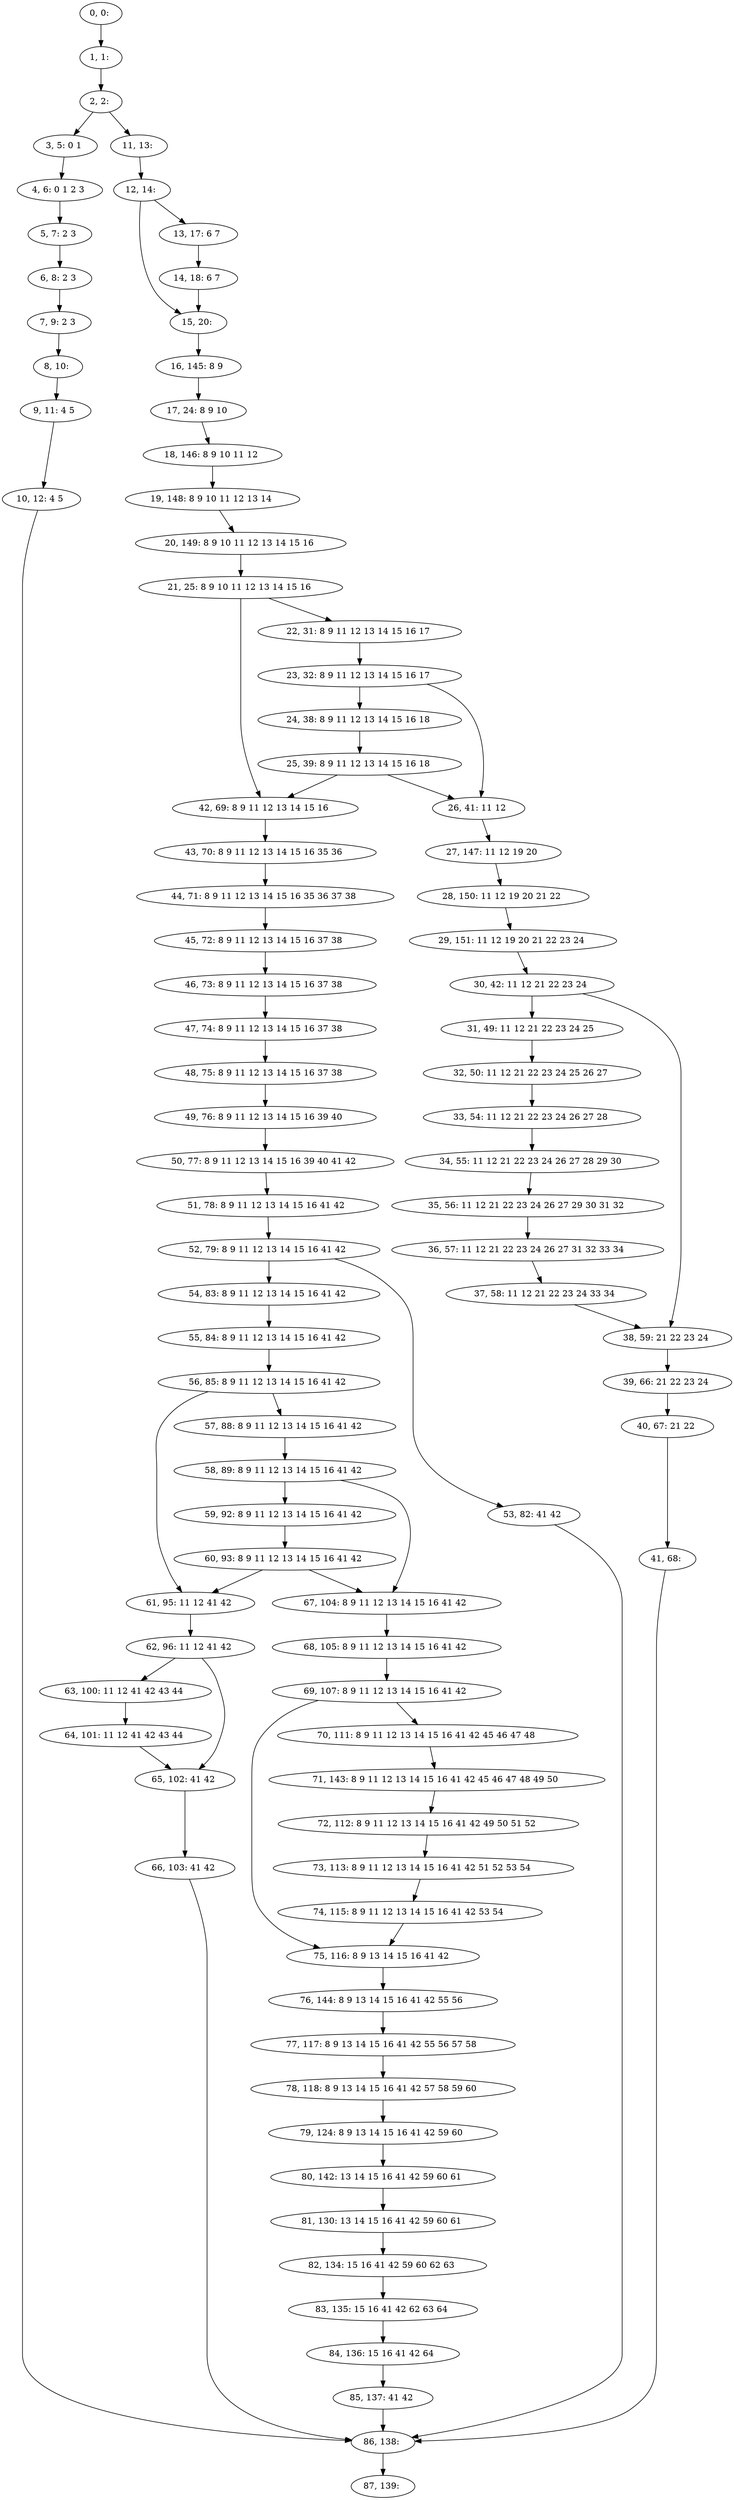 digraph G {
0[label="0, 0: "];
1[label="1, 1: "];
2[label="2, 2: "];
3[label="3, 5: 0 1 "];
4[label="4, 6: 0 1 2 3 "];
5[label="5, 7: 2 3 "];
6[label="6, 8: 2 3 "];
7[label="7, 9: 2 3 "];
8[label="8, 10: "];
9[label="9, 11: 4 5 "];
10[label="10, 12: 4 5 "];
11[label="11, 13: "];
12[label="12, 14: "];
13[label="13, 17: 6 7 "];
14[label="14, 18: 6 7 "];
15[label="15, 20: "];
16[label="16, 145: 8 9 "];
17[label="17, 24: 8 9 10 "];
18[label="18, 146: 8 9 10 11 12 "];
19[label="19, 148: 8 9 10 11 12 13 14 "];
20[label="20, 149: 8 9 10 11 12 13 14 15 16 "];
21[label="21, 25: 8 9 10 11 12 13 14 15 16 "];
22[label="22, 31: 8 9 11 12 13 14 15 16 17 "];
23[label="23, 32: 8 9 11 12 13 14 15 16 17 "];
24[label="24, 38: 8 9 11 12 13 14 15 16 18 "];
25[label="25, 39: 8 9 11 12 13 14 15 16 18 "];
26[label="26, 41: 11 12 "];
27[label="27, 147: 11 12 19 20 "];
28[label="28, 150: 11 12 19 20 21 22 "];
29[label="29, 151: 11 12 19 20 21 22 23 24 "];
30[label="30, 42: 11 12 21 22 23 24 "];
31[label="31, 49: 11 12 21 22 23 24 25 "];
32[label="32, 50: 11 12 21 22 23 24 25 26 27 "];
33[label="33, 54: 11 12 21 22 23 24 26 27 28 "];
34[label="34, 55: 11 12 21 22 23 24 26 27 28 29 30 "];
35[label="35, 56: 11 12 21 22 23 24 26 27 29 30 31 32 "];
36[label="36, 57: 11 12 21 22 23 24 26 27 31 32 33 34 "];
37[label="37, 58: 11 12 21 22 23 24 33 34 "];
38[label="38, 59: 21 22 23 24 "];
39[label="39, 66: 21 22 23 24 "];
40[label="40, 67: 21 22 "];
41[label="41, 68: "];
42[label="42, 69: 8 9 11 12 13 14 15 16 "];
43[label="43, 70: 8 9 11 12 13 14 15 16 35 36 "];
44[label="44, 71: 8 9 11 12 13 14 15 16 35 36 37 38 "];
45[label="45, 72: 8 9 11 12 13 14 15 16 37 38 "];
46[label="46, 73: 8 9 11 12 13 14 15 16 37 38 "];
47[label="47, 74: 8 9 11 12 13 14 15 16 37 38 "];
48[label="48, 75: 8 9 11 12 13 14 15 16 37 38 "];
49[label="49, 76: 8 9 11 12 13 14 15 16 39 40 "];
50[label="50, 77: 8 9 11 12 13 14 15 16 39 40 41 42 "];
51[label="51, 78: 8 9 11 12 13 14 15 16 41 42 "];
52[label="52, 79: 8 9 11 12 13 14 15 16 41 42 "];
53[label="53, 82: 41 42 "];
54[label="54, 83: 8 9 11 12 13 14 15 16 41 42 "];
55[label="55, 84: 8 9 11 12 13 14 15 16 41 42 "];
56[label="56, 85: 8 9 11 12 13 14 15 16 41 42 "];
57[label="57, 88: 8 9 11 12 13 14 15 16 41 42 "];
58[label="58, 89: 8 9 11 12 13 14 15 16 41 42 "];
59[label="59, 92: 8 9 11 12 13 14 15 16 41 42 "];
60[label="60, 93: 8 9 11 12 13 14 15 16 41 42 "];
61[label="61, 95: 11 12 41 42 "];
62[label="62, 96: 11 12 41 42 "];
63[label="63, 100: 11 12 41 42 43 44 "];
64[label="64, 101: 11 12 41 42 43 44 "];
65[label="65, 102: 41 42 "];
66[label="66, 103: 41 42 "];
67[label="67, 104: 8 9 11 12 13 14 15 16 41 42 "];
68[label="68, 105: 8 9 11 12 13 14 15 16 41 42 "];
69[label="69, 107: 8 9 11 12 13 14 15 16 41 42 "];
70[label="70, 111: 8 9 11 12 13 14 15 16 41 42 45 46 47 48 "];
71[label="71, 143: 8 9 11 12 13 14 15 16 41 42 45 46 47 48 49 50 "];
72[label="72, 112: 8 9 11 12 13 14 15 16 41 42 49 50 51 52 "];
73[label="73, 113: 8 9 11 12 13 14 15 16 41 42 51 52 53 54 "];
74[label="74, 115: 8 9 11 12 13 14 15 16 41 42 53 54 "];
75[label="75, 116: 8 9 13 14 15 16 41 42 "];
76[label="76, 144: 8 9 13 14 15 16 41 42 55 56 "];
77[label="77, 117: 8 9 13 14 15 16 41 42 55 56 57 58 "];
78[label="78, 118: 8 9 13 14 15 16 41 42 57 58 59 60 "];
79[label="79, 124: 8 9 13 14 15 16 41 42 59 60 "];
80[label="80, 142: 13 14 15 16 41 42 59 60 61 "];
81[label="81, 130: 13 14 15 16 41 42 59 60 61 "];
82[label="82, 134: 15 16 41 42 59 60 62 63 "];
83[label="83, 135: 15 16 41 42 62 63 64 "];
84[label="84, 136: 15 16 41 42 64 "];
85[label="85, 137: 41 42 "];
86[label="86, 138: "];
87[label="87, 139: "];
0->1 ;
1->2 ;
2->3 ;
2->11 ;
3->4 ;
4->5 ;
5->6 ;
6->7 ;
7->8 ;
8->9 ;
9->10 ;
10->86 ;
11->12 ;
12->13 ;
12->15 ;
13->14 ;
14->15 ;
15->16 ;
16->17 ;
17->18 ;
18->19 ;
19->20 ;
20->21 ;
21->22 ;
21->42 ;
22->23 ;
23->24 ;
23->26 ;
24->25 ;
25->26 ;
25->42 ;
26->27 ;
27->28 ;
28->29 ;
29->30 ;
30->31 ;
30->38 ;
31->32 ;
32->33 ;
33->34 ;
34->35 ;
35->36 ;
36->37 ;
37->38 ;
38->39 ;
39->40 ;
40->41 ;
41->86 ;
42->43 ;
43->44 ;
44->45 ;
45->46 ;
46->47 ;
47->48 ;
48->49 ;
49->50 ;
50->51 ;
51->52 ;
52->53 ;
52->54 ;
53->86 ;
54->55 ;
55->56 ;
56->57 ;
56->61 ;
57->58 ;
58->59 ;
58->67 ;
59->60 ;
60->61 ;
60->67 ;
61->62 ;
62->63 ;
62->65 ;
63->64 ;
64->65 ;
65->66 ;
66->86 ;
67->68 ;
68->69 ;
69->70 ;
69->75 ;
70->71 ;
71->72 ;
72->73 ;
73->74 ;
74->75 ;
75->76 ;
76->77 ;
77->78 ;
78->79 ;
79->80 ;
80->81 ;
81->82 ;
82->83 ;
83->84 ;
84->85 ;
85->86 ;
86->87 ;
}
